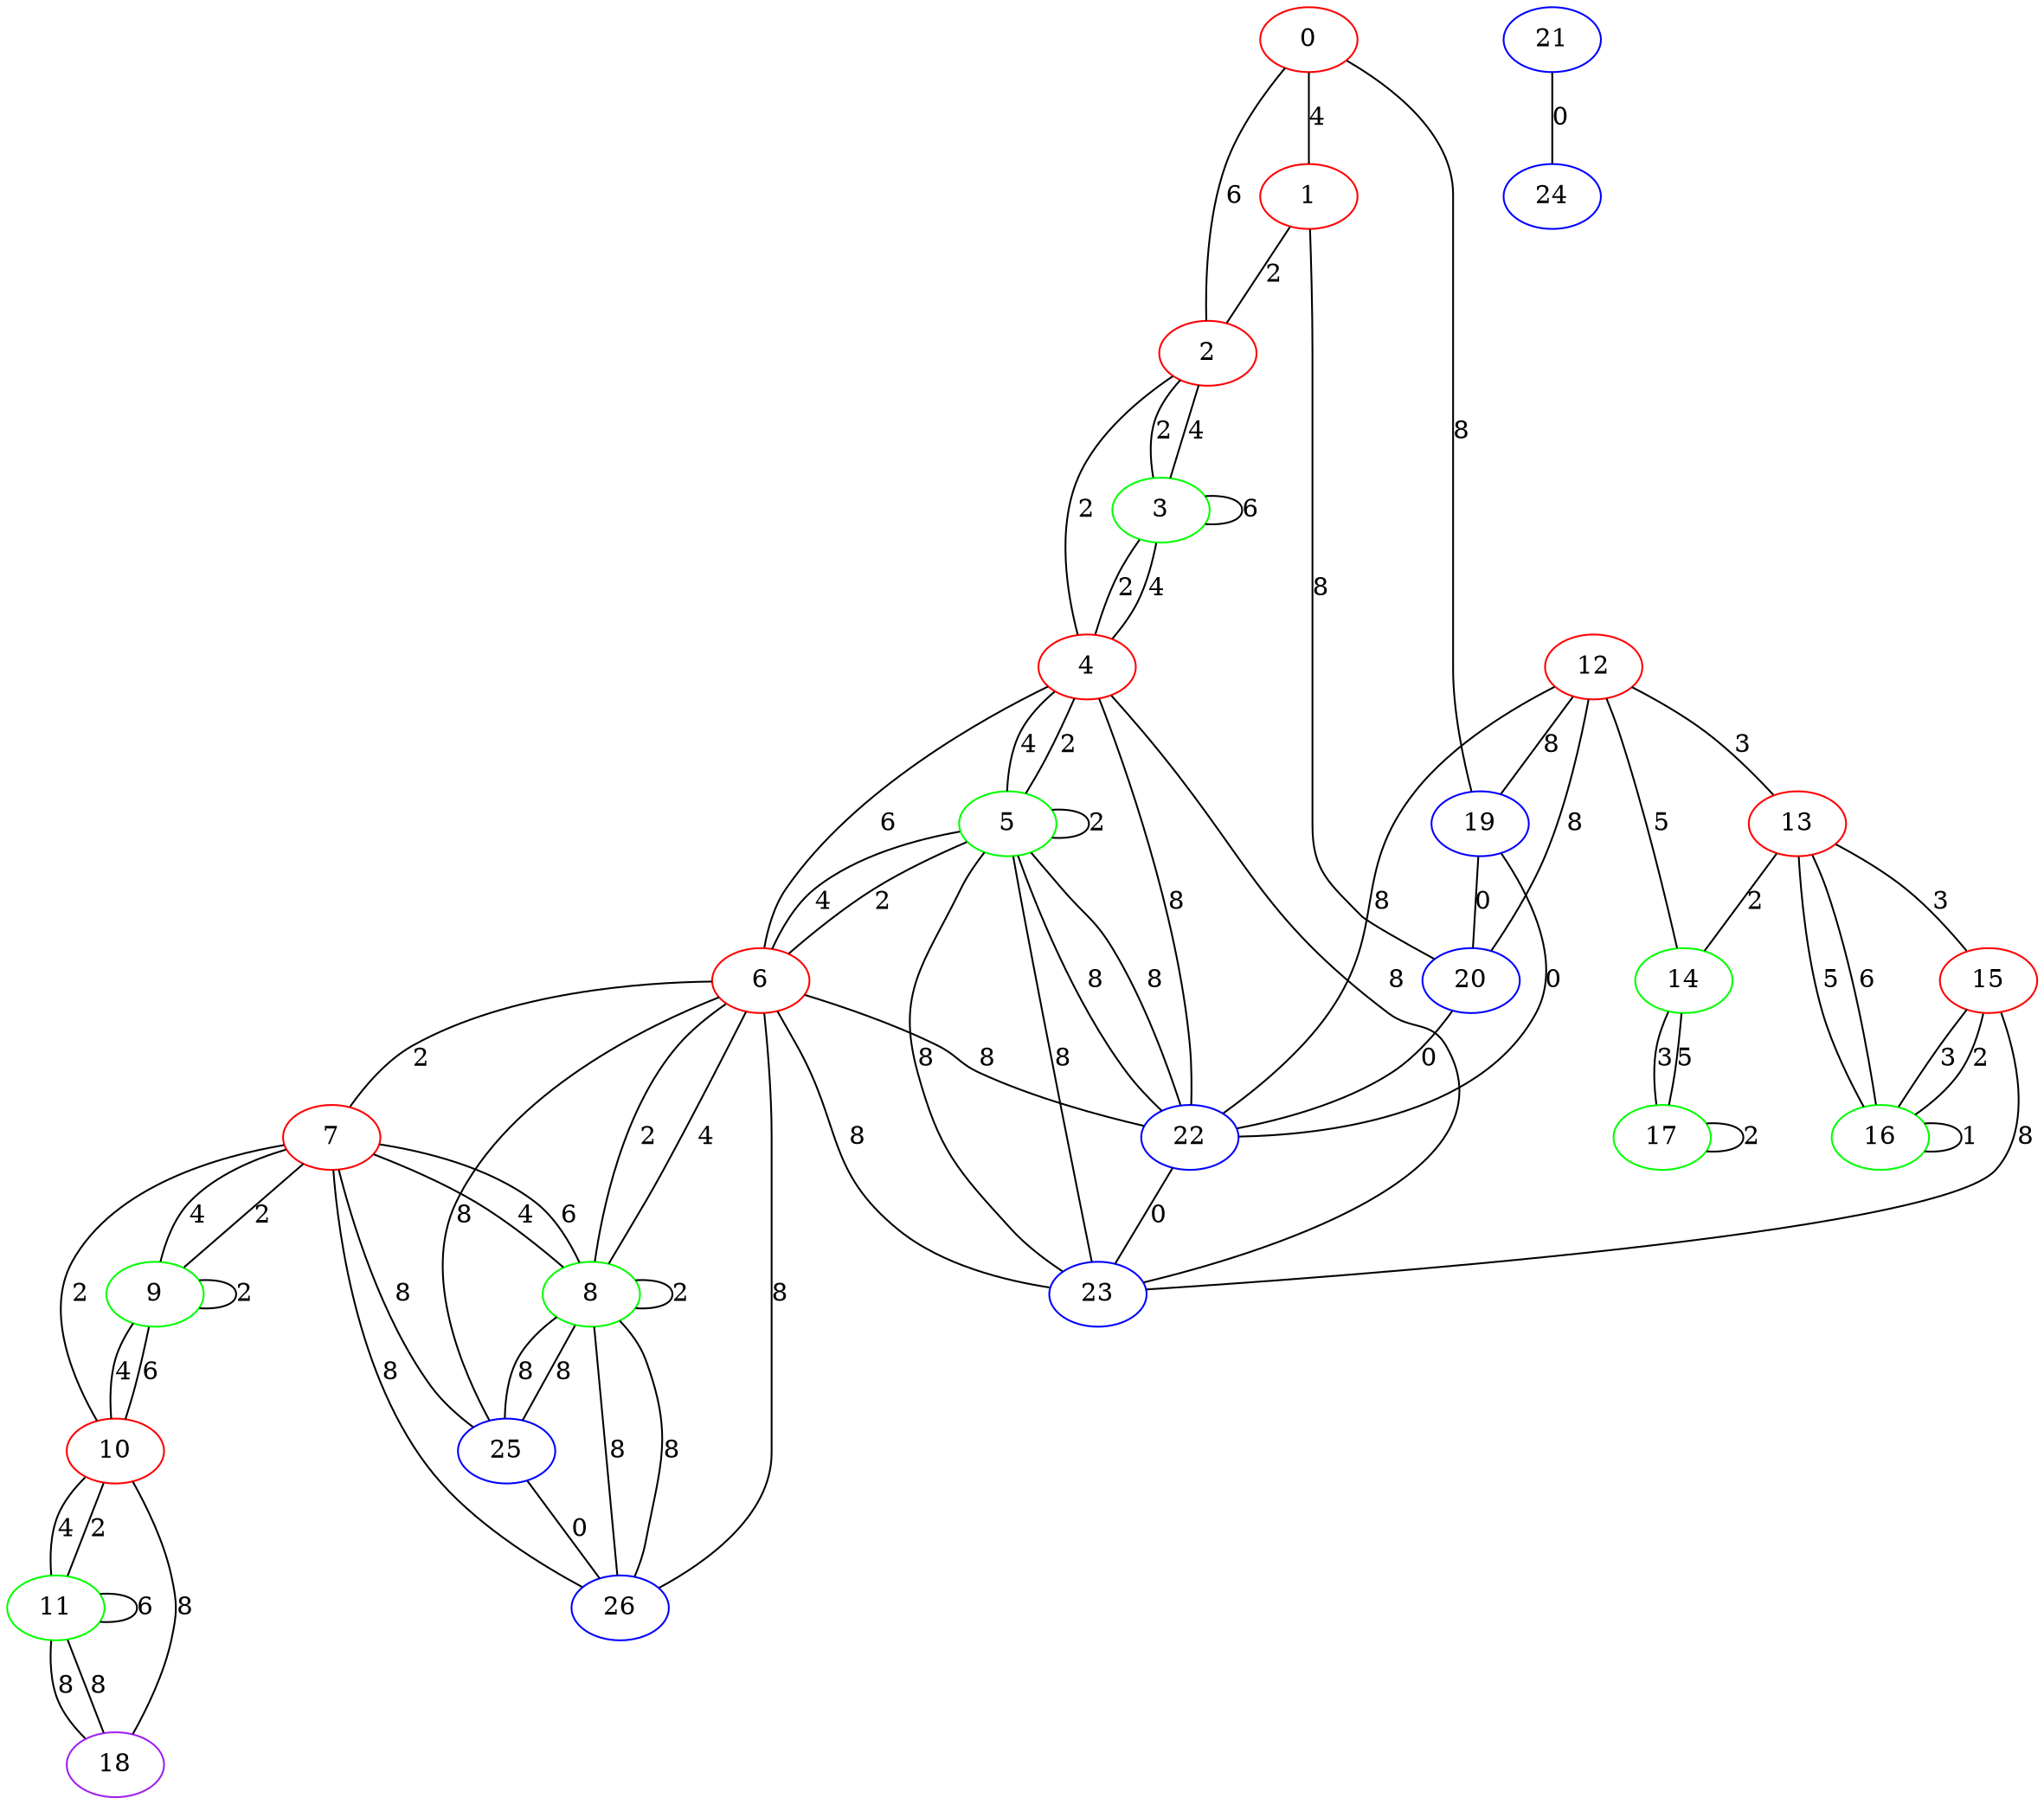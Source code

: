 graph "" {
0 [color=red, weight=1];
1 [color=red, weight=1];
2 [color=red, weight=1];
3 [color=green, weight=2];
4 [color=red, weight=1];
5 [color=green, weight=2];
6 [color=red, weight=1];
7 [color=red, weight=1];
8 [color=green, weight=2];
9 [color=green, weight=2];
10 [color=red, weight=1];
11 [color=green, weight=2];
12 [color=red, weight=1];
13 [color=red, weight=1];
14 [color=green, weight=2];
15 [color=red, weight=1];
16 [color=green, weight=2];
17 [color=green, weight=2];
18 [color=purple, weight=4];
19 [color=blue, weight=3];
20 [color=blue, weight=3];
21 [color=blue, weight=3];
22 [color=blue, weight=3];
23 [color=blue, weight=3];
24 [color=blue, weight=3];
25 [color=blue, weight=3];
26 [color=blue, weight=3];
0 -- 1  [key=0, label=4];
0 -- 2  [key=0, label=6];
0 -- 19  [key=0, label=8];
1 -- 2  [key=0, label=2];
1 -- 20  [key=0, label=8];
2 -- 3  [key=0, label=2];
2 -- 3  [key=1, label=4];
2 -- 4  [key=0, label=2];
3 -- 3  [key=0, label=6];
3 -- 4  [key=0, label=4];
3 -- 4  [key=1, label=2];
4 -- 5  [key=0, label=2];
4 -- 5  [key=1, label=4];
4 -- 6  [key=0, label=6];
4 -- 22  [key=0, label=8];
4 -- 23  [key=0, label=8];
5 -- 22  [key=0, label=8];
5 -- 22  [key=1, label=8];
5 -- 5  [key=0, label=2];
5 -- 6  [key=0, label=4];
5 -- 6  [key=1, label=2];
5 -- 23  [key=0, label=8];
5 -- 23  [key=1, label=8];
6 -- 7  [key=0, label=2];
6 -- 8  [key=0, label=2];
6 -- 8  [key=1, label=4];
6 -- 22  [key=0, label=8];
6 -- 23  [key=0, label=8];
6 -- 25  [key=0, label=8];
6 -- 26  [key=0, label=8];
7 -- 8  [key=0, label=4];
7 -- 8  [key=1, label=6];
7 -- 9  [key=0, label=4];
7 -- 9  [key=1, label=2];
7 -- 10  [key=0, label=2];
7 -- 25  [key=0, label=8];
7 -- 26  [key=0, label=8];
8 -- 8  [key=0, label=2];
8 -- 25  [key=0, label=8];
8 -- 25  [key=1, label=8];
8 -- 26  [key=0, label=8];
8 -- 26  [key=1, label=8];
9 -- 9  [key=0, label=2];
9 -- 10  [key=0, label=6];
9 -- 10  [key=1, label=4];
10 -- 18  [key=0, label=8];
10 -- 11  [key=0, label=2];
10 -- 11  [key=1, label=4];
11 -- 11  [key=0, label=6];
11 -- 18  [key=0, label=8];
11 -- 18  [key=1, label=8];
12 -- 22  [key=0, label=8];
12 -- 19  [key=0, label=8];
12 -- 20  [key=0, label=8];
12 -- 13  [key=0, label=3];
12 -- 14  [key=0, label=5];
13 -- 16  [key=0, label=5];
13 -- 16  [key=1, label=6];
13 -- 14  [key=0, label=2];
13 -- 15  [key=0, label=3];
14 -- 17  [key=0, label=3];
14 -- 17  [key=1, label=5];
15 -- 16  [key=0, label=2];
15 -- 16  [key=1, label=3];
15 -- 23  [key=0, label=8];
16 -- 16  [key=0, label=1];
17 -- 17  [key=0, label=2];
19 -- 20  [key=0, label=0];
19 -- 22  [key=0, label=0];
20 -- 22  [key=0, label=0];
21 -- 24  [key=0, label=0];
22 -- 23  [key=0, label=0];
25 -- 26  [key=0, label=0];
}
